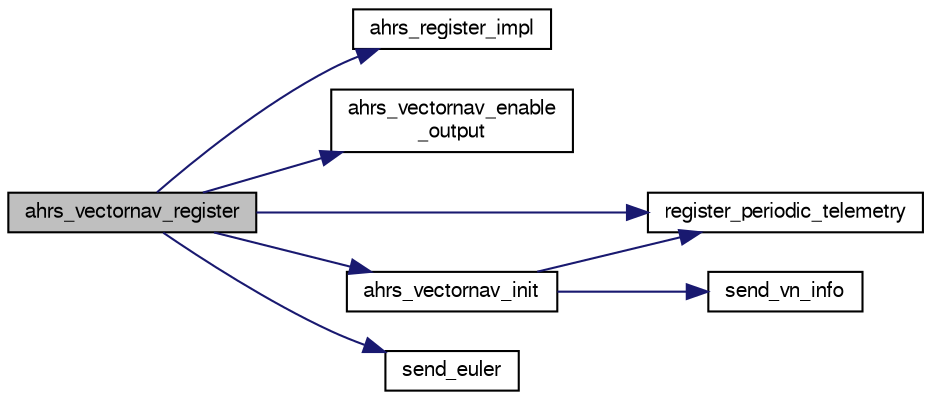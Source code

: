 digraph "ahrs_vectornav_register"
{
  edge [fontname="FreeSans",fontsize="10",labelfontname="FreeSans",labelfontsize="10"];
  node [fontname="FreeSans",fontsize="10",shape=record];
  rankdir="LR";
  Node1 [label="ahrs_vectornav_register",height=0.2,width=0.4,color="black", fillcolor="grey75", style="filled", fontcolor="black"];
  Node1 -> Node2 [color="midnightblue",fontsize="10",style="solid",fontname="FreeSans"];
  Node2 [label="ahrs_register_impl",height=0.2,width=0.4,color="black", fillcolor="white", style="filled",URL="$ahrs_8c.html#a3d1e9af59a49b4a13e84adbb37d0efec",tooltip="Register an AHRS implementation. "];
  Node1 -> Node3 [color="midnightblue",fontsize="10",style="solid",fontname="FreeSans"];
  Node3 [label="ahrs_vectornav_enable\l_output",height=0.2,width=0.4,color="black", fillcolor="white", style="filled",URL="$ahrs__vectornav__wrapper_8c.html#afd8f96122142b945f2b4b3ae724fbb89"];
  Node1 -> Node4 [color="midnightblue",fontsize="10",style="solid",fontname="FreeSans"];
  Node4 [label="ahrs_vectornav_init",height=0.2,width=0.4,color="black", fillcolor="white", style="filled",URL="$ahrs__vectornav_8c.html#a9bb0623445b9bc979f54088663e1defb",tooltip="Initialize Vectornav struct. "];
  Node4 -> Node5 [color="midnightblue",fontsize="10",style="solid",fontname="FreeSans"];
  Node5 [label="register_periodic_telemetry",height=0.2,width=0.4,color="black", fillcolor="white", style="filled",URL="$telemetry_8c.html#a8b8cf43739f06c54d16370c141b541a0",tooltip="Register a telemetry callback function. "];
  Node4 -> Node6 [color="midnightblue",fontsize="10",style="solid",fontname="FreeSans"];
  Node6 [label="send_vn_info",height=0.2,width=0.4,color="black", fillcolor="white", style="filled",URL="$ahrs__vectornav_8c.html#acf9e77d2ea5dca2b0ecbb660edc513c4"];
  Node1 -> Node5 [color="midnightblue",fontsize="10",style="solid",fontname="FreeSans"];
  Node1 -> Node7 [color="midnightblue",fontsize="10",style="solid",fontname="FreeSans"];
  Node7 [label="send_euler",height=0.2,width=0.4,color="black", fillcolor="white", style="filled",URL="$ahrs__vectornav__wrapper_8c.html#abcc3fa84d1a2a749aed66a3ebd79ea54"];
}
